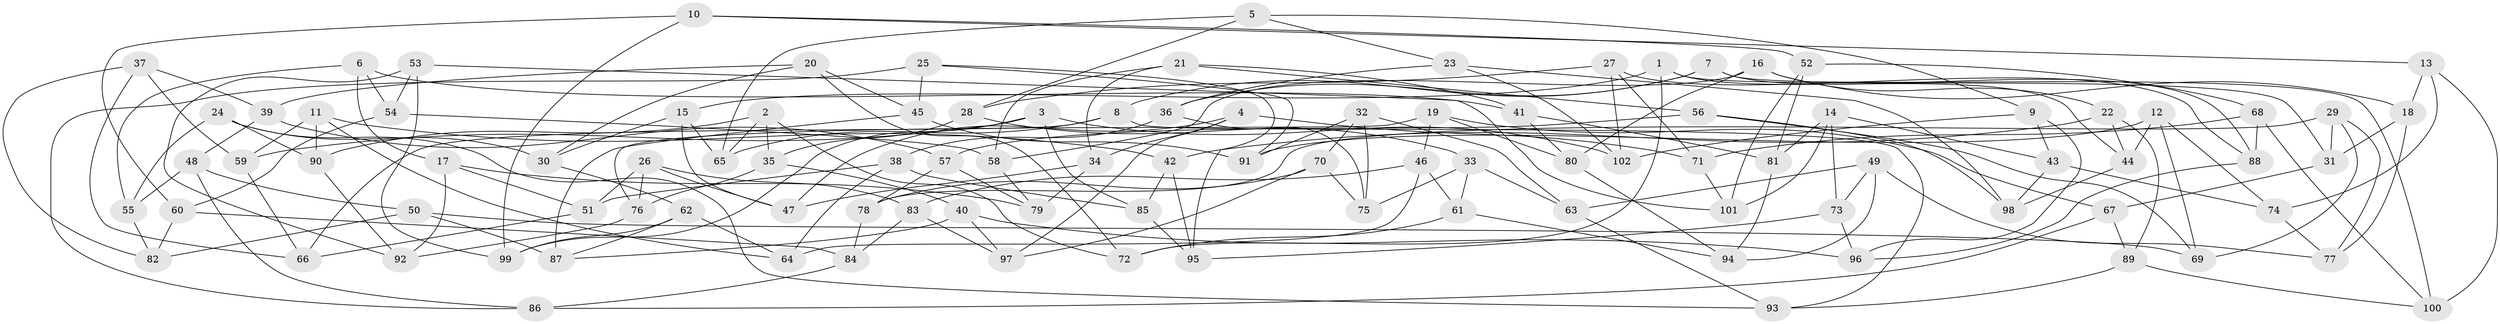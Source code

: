 // coarse degree distribution, {6: 0.47619047619047616, 4: 0.36507936507936506, 5: 0.14285714285714285, 3: 0.015873015873015872}
// Generated by graph-tools (version 1.1) at 2025/42/03/06/25 10:42:23]
// undirected, 102 vertices, 204 edges
graph export_dot {
graph [start="1"]
  node [color=gray90,style=filled];
  1;
  2;
  3;
  4;
  5;
  6;
  7;
  8;
  9;
  10;
  11;
  12;
  13;
  14;
  15;
  16;
  17;
  18;
  19;
  20;
  21;
  22;
  23;
  24;
  25;
  26;
  27;
  28;
  29;
  30;
  31;
  32;
  33;
  34;
  35;
  36;
  37;
  38;
  39;
  40;
  41;
  42;
  43;
  44;
  45;
  46;
  47;
  48;
  49;
  50;
  51;
  52;
  53;
  54;
  55;
  56;
  57;
  58;
  59;
  60;
  61;
  62;
  63;
  64;
  65;
  66;
  67;
  68;
  69;
  70;
  71;
  72;
  73;
  74;
  75;
  76;
  77;
  78;
  79;
  80;
  81;
  82;
  83;
  84;
  85;
  86;
  87;
  88;
  89;
  90;
  91;
  92;
  93;
  94;
  95;
  96;
  97;
  98;
  99;
  100;
  101;
  102;
  1 -- 72;
  1 -- 44;
  1 -- 31;
  1 -- 15;
  2 -- 90;
  2 -- 72;
  2 -- 65;
  2 -- 35;
  3 -- 102;
  3 -- 99;
  3 -- 85;
  3 -- 59;
  4 -- 71;
  4 -- 47;
  4 -- 97;
  4 -- 34;
  5 -- 65;
  5 -- 28;
  5 -- 9;
  5 -- 23;
  6 -- 55;
  6 -- 17;
  6 -- 54;
  6 -- 41;
  7 -- 88;
  7 -- 100;
  7 -- 36;
  7 -- 8;
  8 -- 66;
  8 -- 93;
  8 -- 65;
  9 -- 43;
  9 -- 102;
  9 -- 96;
  10 -- 60;
  10 -- 52;
  10 -- 13;
  10 -- 99;
  11 -- 59;
  11 -- 90;
  11 -- 42;
  11 -- 64;
  12 -- 44;
  12 -- 69;
  12 -- 74;
  12 -- 91;
  13 -- 18;
  13 -- 74;
  13 -- 100;
  14 -- 101;
  14 -- 81;
  14 -- 73;
  14 -- 43;
  15 -- 65;
  15 -- 30;
  15 -- 47;
  16 -- 22;
  16 -- 58;
  16 -- 80;
  16 -- 18;
  17 -- 51;
  17 -- 92;
  17 -- 79;
  18 -- 77;
  18 -- 31;
  19 -- 67;
  19 -- 46;
  19 -- 76;
  19 -- 80;
  20 -- 39;
  20 -- 72;
  20 -- 45;
  20 -- 30;
  21 -- 58;
  21 -- 41;
  21 -- 56;
  21 -- 34;
  22 -- 42;
  22 -- 89;
  22 -- 44;
  23 -- 102;
  23 -- 98;
  23 -- 36;
  24 -- 90;
  24 -- 30;
  24 -- 93;
  24 -- 55;
  25 -- 45;
  25 -- 95;
  25 -- 86;
  25 -- 91;
  26 -- 83;
  26 -- 76;
  26 -- 51;
  26 -- 47;
  27 -- 28;
  27 -- 88;
  27 -- 71;
  27 -- 102;
  28 -- 33;
  28 -- 35;
  29 -- 78;
  29 -- 69;
  29 -- 77;
  29 -- 31;
  30 -- 62;
  31 -- 67;
  32 -- 70;
  32 -- 75;
  32 -- 91;
  32 -- 63;
  33 -- 75;
  33 -- 61;
  33 -- 63;
  34 -- 47;
  34 -- 79;
  35 -- 76;
  35 -- 40;
  36 -- 38;
  36 -- 75;
  37 -- 66;
  37 -- 82;
  37 -- 59;
  37 -- 39;
  38 -- 85;
  38 -- 64;
  38 -- 51;
  39 -- 57;
  39 -- 48;
  40 -- 97;
  40 -- 96;
  40 -- 87;
  41 -- 80;
  41 -- 81;
  42 -- 85;
  42 -- 95;
  43 -- 98;
  43 -- 74;
  44 -- 98;
  45 -- 87;
  45 -- 91;
  46 -- 83;
  46 -- 61;
  46 -- 64;
  48 -- 50;
  48 -- 86;
  48 -- 55;
  49 -- 73;
  49 -- 63;
  49 -- 94;
  49 -- 77;
  50 -- 82;
  50 -- 87;
  50 -- 69;
  51 -- 66;
  52 -- 101;
  52 -- 68;
  52 -- 81;
  53 -- 101;
  53 -- 99;
  53 -- 92;
  53 -- 54;
  54 -- 60;
  54 -- 58;
  55 -- 82;
  56 -- 69;
  56 -- 57;
  56 -- 98;
  57 -- 78;
  57 -- 79;
  58 -- 79;
  59 -- 66;
  60 -- 84;
  60 -- 82;
  61 -- 72;
  61 -- 94;
  62 -- 99;
  62 -- 87;
  62 -- 64;
  63 -- 93;
  67 -- 89;
  67 -- 86;
  68 -- 71;
  68 -- 100;
  68 -- 88;
  70 -- 75;
  70 -- 97;
  70 -- 78;
  71 -- 101;
  73 -- 96;
  73 -- 95;
  74 -- 77;
  76 -- 92;
  78 -- 84;
  80 -- 94;
  81 -- 94;
  83 -- 84;
  83 -- 97;
  84 -- 86;
  85 -- 95;
  88 -- 96;
  89 -- 100;
  89 -- 93;
  90 -- 92;
}
